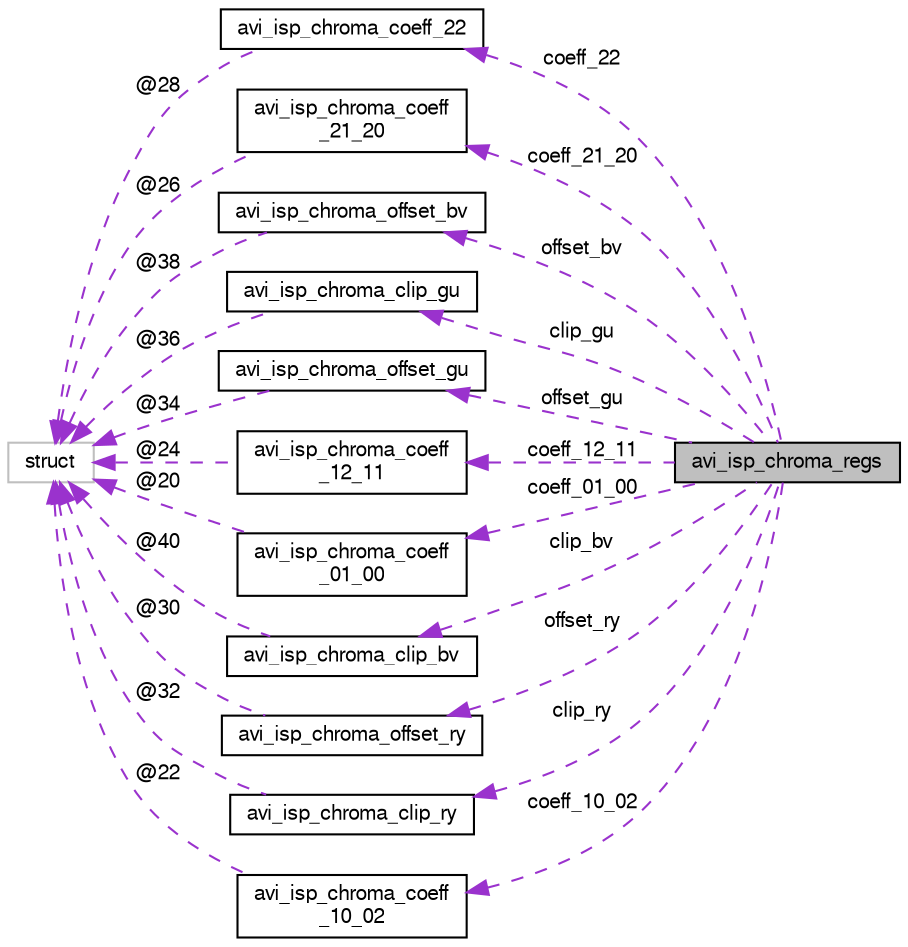 digraph "avi_isp_chroma_regs"
{
  edge [fontname="FreeSans",fontsize="10",labelfontname="FreeSans",labelfontsize="10"];
  node [fontname="FreeSans",fontsize="10",shape=record];
  rankdir="LR";
  Node1 [label="avi_isp_chroma_regs",height=0.2,width=0.4,color="black", fillcolor="grey75", style="filled", fontcolor="black"];
  Node2 -> Node1 [dir="back",color="darkorchid3",fontsize="10",style="dashed",label=" coeff_22" ,fontname="FreeSans"];
  Node2 [label="avi_isp_chroma_coeff_22",height=0.2,width=0.4,color="black", fillcolor="white", style="filled",URL="$avi__isp__chroma_8h.html#unionavi__isp__chroma__coeff__22"];
  Node3 -> Node2 [dir="back",color="darkorchid3",fontsize="10",style="dashed",label=" @28" ,fontname="FreeSans"];
  Node3 [label="struct",height=0.2,width=0.4,color="grey75", fillcolor="white", style="filled"];
  Node4 -> Node1 [dir="back",color="darkorchid3",fontsize="10",style="dashed",label=" coeff_21_20" ,fontname="FreeSans"];
  Node4 [label="avi_isp_chroma_coeff\l_21_20",height=0.2,width=0.4,color="black", fillcolor="white", style="filled",URL="$avi__isp__chroma_8h.html#unionavi__isp__chroma__coeff__21__20"];
  Node3 -> Node4 [dir="back",color="darkorchid3",fontsize="10",style="dashed",label=" @26" ,fontname="FreeSans"];
  Node5 -> Node1 [dir="back",color="darkorchid3",fontsize="10",style="dashed",label=" offset_bv" ,fontname="FreeSans"];
  Node5 [label="avi_isp_chroma_offset_bv",height=0.2,width=0.4,color="black", fillcolor="white", style="filled",URL="$avi__isp__chroma_8h.html#unionavi__isp__chroma__offset__bv"];
  Node3 -> Node5 [dir="back",color="darkorchid3",fontsize="10",style="dashed",label=" @38" ,fontname="FreeSans"];
  Node6 -> Node1 [dir="back",color="darkorchid3",fontsize="10",style="dashed",label=" clip_gu" ,fontname="FreeSans"];
  Node6 [label="avi_isp_chroma_clip_gu",height=0.2,width=0.4,color="black", fillcolor="white", style="filled",URL="$avi__isp__chroma_8h.html#unionavi__isp__chroma__clip__gu"];
  Node3 -> Node6 [dir="back",color="darkorchid3",fontsize="10",style="dashed",label=" @36" ,fontname="FreeSans"];
  Node7 -> Node1 [dir="back",color="darkorchid3",fontsize="10",style="dashed",label=" offset_gu" ,fontname="FreeSans"];
  Node7 [label="avi_isp_chroma_offset_gu",height=0.2,width=0.4,color="black", fillcolor="white", style="filled",URL="$avi__isp__chroma_8h.html#unionavi__isp__chroma__offset__gu"];
  Node3 -> Node7 [dir="back",color="darkorchid3",fontsize="10",style="dashed",label=" @34" ,fontname="FreeSans"];
  Node8 -> Node1 [dir="back",color="darkorchid3",fontsize="10",style="dashed",label=" coeff_12_11" ,fontname="FreeSans"];
  Node8 [label="avi_isp_chroma_coeff\l_12_11",height=0.2,width=0.4,color="black", fillcolor="white", style="filled",URL="$avi__isp__chroma_8h.html#unionavi__isp__chroma__coeff__12__11"];
  Node3 -> Node8 [dir="back",color="darkorchid3",fontsize="10",style="dashed",label=" @24" ,fontname="FreeSans"];
  Node9 -> Node1 [dir="back",color="darkorchid3",fontsize="10",style="dashed",label=" coeff_01_00" ,fontname="FreeSans"];
  Node9 [label="avi_isp_chroma_coeff\l_01_00",height=0.2,width=0.4,color="black", fillcolor="white", style="filled",URL="$avi__isp__chroma_8h.html#unionavi__isp__chroma__coeff__01__00"];
  Node3 -> Node9 [dir="back",color="darkorchid3",fontsize="10",style="dashed",label=" @20" ,fontname="FreeSans"];
  Node10 -> Node1 [dir="back",color="darkorchid3",fontsize="10",style="dashed",label=" clip_bv" ,fontname="FreeSans"];
  Node10 [label="avi_isp_chroma_clip_bv",height=0.2,width=0.4,color="black", fillcolor="white", style="filled",URL="$avi__isp__chroma_8h.html#unionavi__isp__chroma__clip__bv"];
  Node3 -> Node10 [dir="back",color="darkorchid3",fontsize="10",style="dashed",label=" @40" ,fontname="FreeSans"];
  Node11 -> Node1 [dir="back",color="darkorchid3",fontsize="10",style="dashed",label=" offset_ry" ,fontname="FreeSans"];
  Node11 [label="avi_isp_chroma_offset_ry",height=0.2,width=0.4,color="black", fillcolor="white", style="filled",URL="$avi__isp__chroma_8h.html#unionavi__isp__chroma__offset__ry"];
  Node3 -> Node11 [dir="back",color="darkorchid3",fontsize="10",style="dashed",label=" @30" ,fontname="FreeSans"];
  Node12 -> Node1 [dir="back",color="darkorchid3",fontsize="10",style="dashed",label=" clip_ry" ,fontname="FreeSans"];
  Node12 [label="avi_isp_chroma_clip_ry",height=0.2,width=0.4,color="black", fillcolor="white", style="filled",URL="$avi__isp__chroma_8h.html#unionavi__isp__chroma__clip__ry"];
  Node3 -> Node12 [dir="back",color="darkorchid3",fontsize="10",style="dashed",label=" @32" ,fontname="FreeSans"];
  Node13 -> Node1 [dir="back",color="darkorchid3",fontsize="10",style="dashed",label=" coeff_10_02" ,fontname="FreeSans"];
  Node13 [label="avi_isp_chroma_coeff\l_10_02",height=0.2,width=0.4,color="black", fillcolor="white", style="filled",URL="$avi__isp__chroma_8h.html#unionavi__isp__chroma__coeff__10__02"];
  Node3 -> Node13 [dir="back",color="darkorchid3",fontsize="10",style="dashed",label=" @22" ,fontname="FreeSans"];
}
